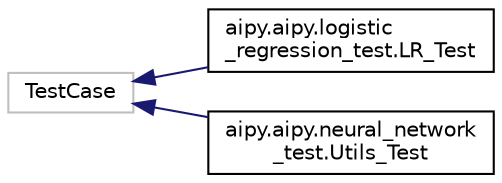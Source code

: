 digraph "Graphical Class Hierarchy"
{
 // LATEX_PDF_SIZE
  edge [fontname="Helvetica",fontsize="10",labelfontname="Helvetica",labelfontsize="10"];
  node [fontname="Helvetica",fontsize="10",shape=record];
  rankdir="LR";
  Node1 [label="TestCase",height=0.2,width=0.4,color="grey75", fillcolor="white", style="filled",tooltip=" "];
  Node1 -> Node0 [dir="back",color="midnightblue",fontsize="10",style="solid",fontname="Helvetica"];
  Node0 [label="aipy.aipy.logistic\l_regression_test.LR_Test",height=0.2,width=0.4,color="black", fillcolor="white", style="filled",URL="$classaipy_1_1aipy_1_1logistic__regression__test_1_1LR__Test.html",tooltip=" "];
  Node1 -> Node3 [dir="back",color="midnightblue",fontsize="10",style="solid",fontname="Helvetica"];
  Node3 [label="aipy.aipy.neural_network\l_test.Utils_Test",height=0.2,width=0.4,color="black", fillcolor="white", style="filled",URL="$classaipy_1_1aipy_1_1neural__network__test_1_1Utils__Test.html",tooltip=" "];
}
